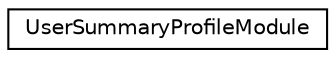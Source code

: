 digraph G
{
  edge [fontname="Helvetica",fontsize="10",labelfontname="Helvetica",labelfontsize="10"];
  node [fontname="Helvetica",fontsize="10",shape=record];
  rankdir="LR";
  Node1 [label="UserSummaryProfileModule",height=0.2,width=0.4,color="black", fillcolor="white", style="filled",URL="$interface_user_summary_profile_module.html"];
}
